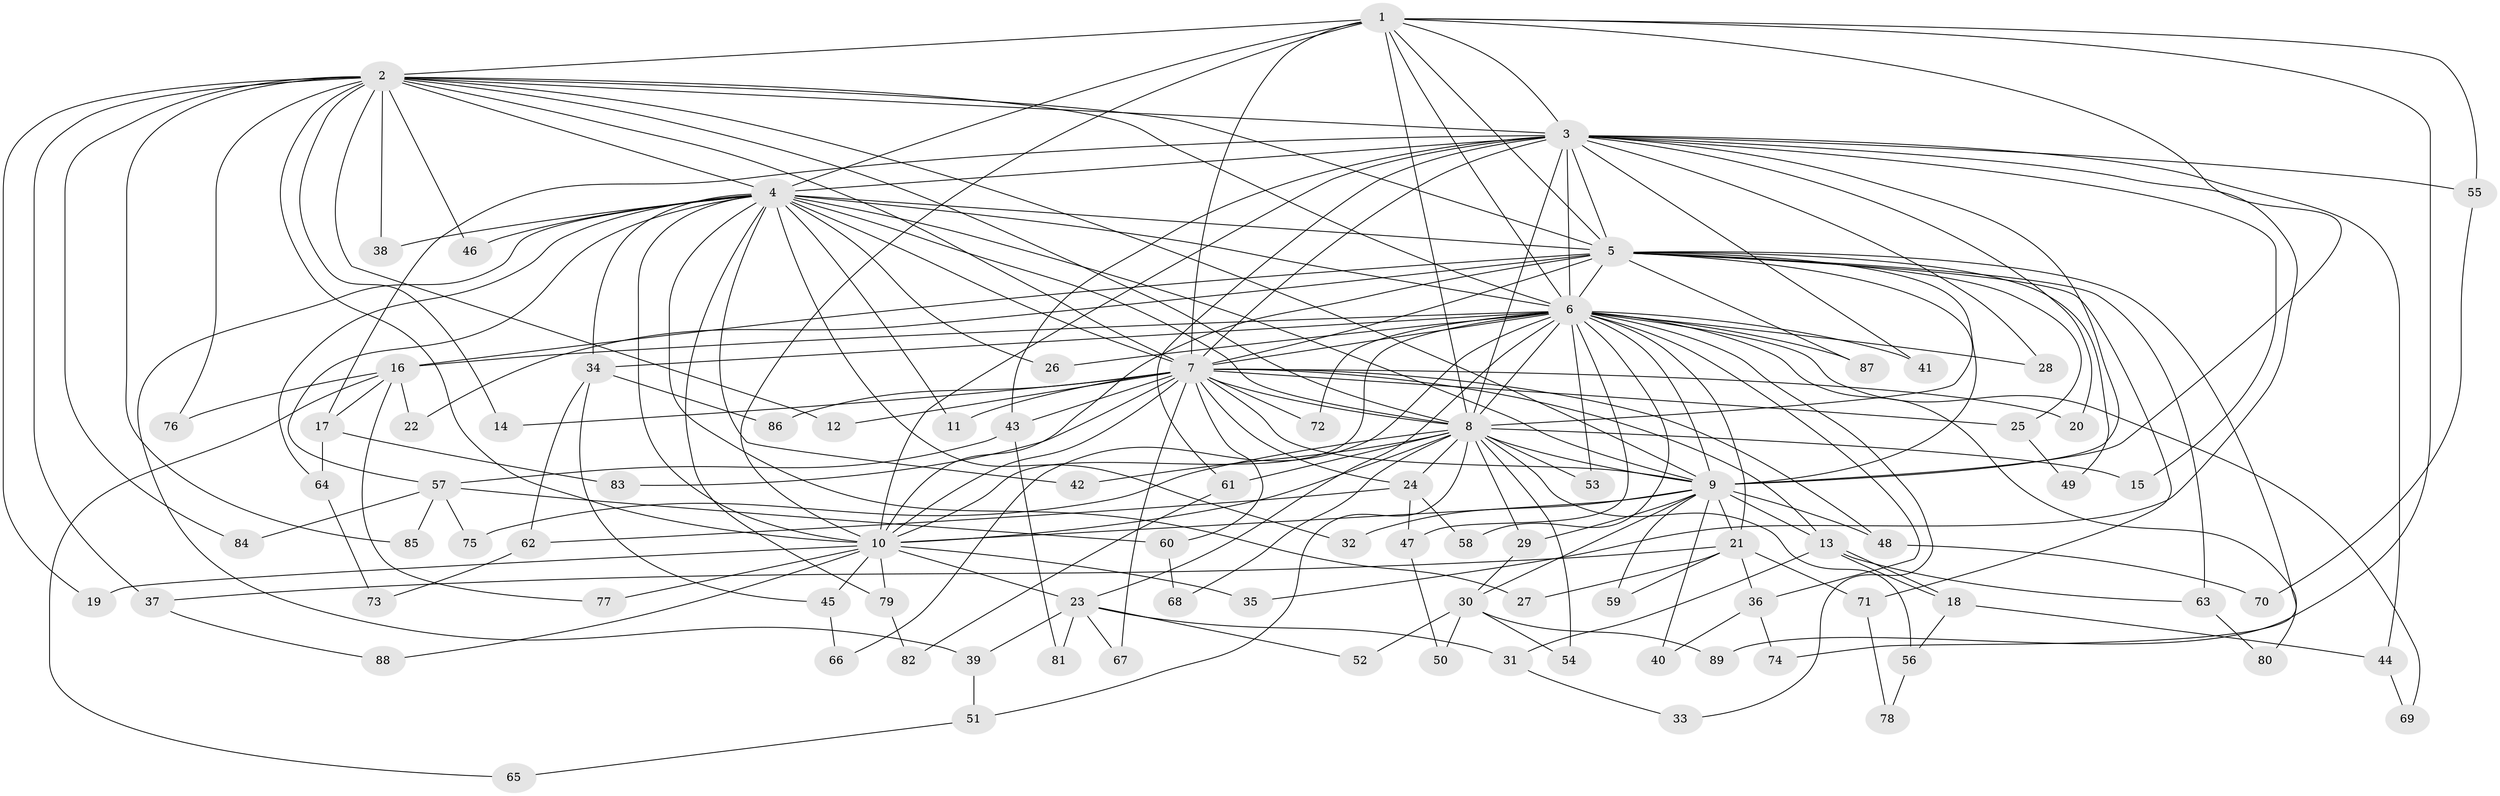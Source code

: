 // Generated by graph-tools (version 1.1) at 2025/34/03/09/25 02:34:49]
// undirected, 89 vertices, 203 edges
graph export_dot {
graph [start="1"]
  node [color=gray90,style=filled];
  1;
  2;
  3;
  4;
  5;
  6;
  7;
  8;
  9;
  10;
  11;
  12;
  13;
  14;
  15;
  16;
  17;
  18;
  19;
  20;
  21;
  22;
  23;
  24;
  25;
  26;
  27;
  28;
  29;
  30;
  31;
  32;
  33;
  34;
  35;
  36;
  37;
  38;
  39;
  40;
  41;
  42;
  43;
  44;
  45;
  46;
  47;
  48;
  49;
  50;
  51;
  52;
  53;
  54;
  55;
  56;
  57;
  58;
  59;
  60;
  61;
  62;
  63;
  64;
  65;
  66;
  67;
  68;
  69;
  70;
  71;
  72;
  73;
  74;
  75;
  76;
  77;
  78;
  79;
  80;
  81;
  82;
  83;
  84;
  85;
  86;
  87;
  88;
  89;
  1 -- 2;
  1 -- 3;
  1 -- 4;
  1 -- 5;
  1 -- 6;
  1 -- 7;
  1 -- 8;
  1 -- 9;
  1 -- 10;
  1 -- 55;
  1 -- 89;
  2 -- 3;
  2 -- 4;
  2 -- 5;
  2 -- 6;
  2 -- 7;
  2 -- 8;
  2 -- 9;
  2 -- 10;
  2 -- 12;
  2 -- 14;
  2 -- 19;
  2 -- 37;
  2 -- 38;
  2 -- 46;
  2 -- 76;
  2 -- 84;
  2 -- 85;
  3 -- 4;
  3 -- 5;
  3 -- 6;
  3 -- 7;
  3 -- 8;
  3 -- 9;
  3 -- 10;
  3 -- 15;
  3 -- 17;
  3 -- 20;
  3 -- 28;
  3 -- 35;
  3 -- 41;
  3 -- 43;
  3 -- 44;
  3 -- 55;
  3 -- 61;
  4 -- 5;
  4 -- 6;
  4 -- 7;
  4 -- 8;
  4 -- 9;
  4 -- 10;
  4 -- 11;
  4 -- 26;
  4 -- 27;
  4 -- 32;
  4 -- 34;
  4 -- 38;
  4 -- 39;
  4 -- 42;
  4 -- 46;
  4 -- 57;
  4 -- 64;
  4 -- 79;
  5 -- 6;
  5 -- 7;
  5 -- 8;
  5 -- 9;
  5 -- 10;
  5 -- 16;
  5 -- 22;
  5 -- 25;
  5 -- 49;
  5 -- 63;
  5 -- 71;
  5 -- 74;
  5 -- 87;
  6 -- 7;
  6 -- 8;
  6 -- 9;
  6 -- 10;
  6 -- 16;
  6 -- 21;
  6 -- 23;
  6 -- 26;
  6 -- 28;
  6 -- 33;
  6 -- 34;
  6 -- 36;
  6 -- 41;
  6 -- 47;
  6 -- 53;
  6 -- 58;
  6 -- 66;
  6 -- 69;
  6 -- 72;
  6 -- 80;
  6 -- 87;
  7 -- 8;
  7 -- 9;
  7 -- 10;
  7 -- 11;
  7 -- 12;
  7 -- 13;
  7 -- 14;
  7 -- 20;
  7 -- 24;
  7 -- 25;
  7 -- 43;
  7 -- 48;
  7 -- 60;
  7 -- 67;
  7 -- 72;
  7 -- 83;
  7 -- 86;
  8 -- 9;
  8 -- 10;
  8 -- 15;
  8 -- 24;
  8 -- 29;
  8 -- 42;
  8 -- 51;
  8 -- 53;
  8 -- 54;
  8 -- 56;
  8 -- 61;
  8 -- 68;
  8 -- 75;
  9 -- 10;
  9 -- 13;
  9 -- 21;
  9 -- 29;
  9 -- 30;
  9 -- 32;
  9 -- 40;
  9 -- 48;
  9 -- 59;
  10 -- 19;
  10 -- 23;
  10 -- 35;
  10 -- 45;
  10 -- 77;
  10 -- 79;
  10 -- 88;
  13 -- 18;
  13 -- 18;
  13 -- 31;
  13 -- 63;
  16 -- 17;
  16 -- 22;
  16 -- 65;
  16 -- 76;
  16 -- 77;
  17 -- 64;
  17 -- 83;
  18 -- 44;
  18 -- 56;
  21 -- 27;
  21 -- 36;
  21 -- 37;
  21 -- 59;
  21 -- 71;
  23 -- 31;
  23 -- 39;
  23 -- 52;
  23 -- 67;
  23 -- 81;
  24 -- 47;
  24 -- 58;
  24 -- 62;
  25 -- 49;
  29 -- 30;
  30 -- 50;
  30 -- 52;
  30 -- 54;
  30 -- 89;
  31 -- 33;
  34 -- 45;
  34 -- 62;
  34 -- 86;
  36 -- 40;
  36 -- 74;
  37 -- 88;
  39 -- 51;
  43 -- 57;
  43 -- 81;
  44 -- 69;
  45 -- 66;
  47 -- 50;
  48 -- 70;
  51 -- 65;
  55 -- 70;
  56 -- 78;
  57 -- 60;
  57 -- 75;
  57 -- 84;
  57 -- 85;
  60 -- 68;
  61 -- 82;
  62 -- 73;
  63 -- 80;
  64 -- 73;
  71 -- 78;
  79 -- 82;
}

